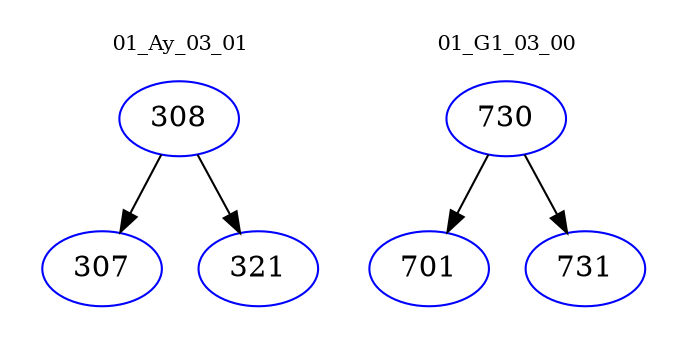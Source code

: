 digraph{
subgraph cluster_0 {
color = white
label = "01_Ay_03_01";
fontsize=10;
T0_308 [label="308", color="blue"]
T0_308 -> T0_307 [color="black"]
T0_307 [label="307", color="blue"]
T0_308 -> T0_321 [color="black"]
T0_321 [label="321", color="blue"]
}
subgraph cluster_1 {
color = white
label = "01_G1_03_00";
fontsize=10;
T1_730 [label="730", color="blue"]
T1_730 -> T1_701 [color="black"]
T1_701 [label="701", color="blue"]
T1_730 -> T1_731 [color="black"]
T1_731 [label="731", color="blue"]
}
}
